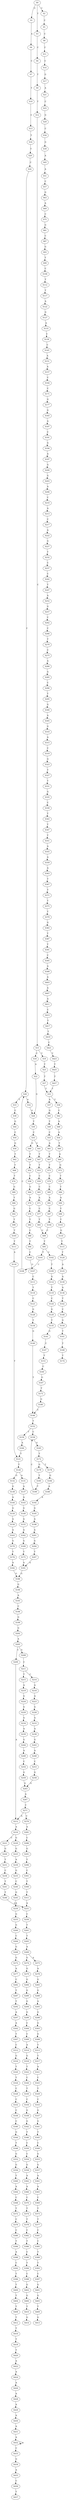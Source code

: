strict digraph  {
	S0 -> S1 [ label = G ];
	S0 -> S2 [ label = C ];
	S0 -> S3 [ label = T ];
	S1 -> S4 [ label = A ];
	S2 -> S5 [ label = C ];
	S3 -> S6 [ label = C ];
	S4 -> S7 [ label = C ];
	S5 -> S8 [ label = C ];
	S6 -> S9 [ label = T ];
	S7 -> S10 [ label = T ];
	S8 -> S11 [ label = C ];
	S9 -> S12 [ label = T ];
	S10 -> S13 [ label = C ];
	S11 -> S14 [ label = C ];
	S12 -> S15 [ label = C ];
	S13 -> S16 [ label = T ];
	S14 -> S17 [ label = G ];
	S15 -> S18 [ label = C ];
	S15 -> S19 [ label = T ];
	S16 -> S20 [ label = T ];
	S17 -> S21 [ label = A ];
	S18 -> S22 [ label = A ];
	S19 -> S23 [ label = T ];
	S20 -> S24 [ label = C ];
	S21 -> S25 [ label = C ];
	S22 -> S26 [ label = G ];
	S23 -> S27 [ label = T ];
	S24 -> S28 [ label = C ];
	S25 -> S29 [ label = G ];
	S26 -> S30 [ label = T ];
	S27 -> S31 [ label = T ];
	S28 -> S32 [ label = A ];
	S28 -> S33 [ label = T ];
	S29 -> S34 [ label = C ];
	S30 -> S35 [ label = C ];
	S31 -> S36 [ label = T ];
	S31 -> S37 [ label = A ];
	S32 -> S26 [ label = G ];
	S33 -> S38 [ label = C ];
	S34 -> S39 [ label = G ];
	S35 -> S40 [ label = G ];
	S35 -> S41 [ label = C ];
	S36 -> S42 [ label = C ];
	S37 -> S43 [ label = G ];
	S38 -> S44 [ label = G ];
	S39 -> S45 [ label = A ];
	S40 -> S46 [ label = T ];
	S41 -> S47 [ label = T ];
	S42 -> S48 [ label = A ];
	S43 -> S49 [ label = T ];
	S44 -> S50 [ label = C ];
	S45 -> S51 [ label = A ];
	S46 -> S52 [ label = T ];
	S47 -> S53 [ label = T ];
	S48 -> S54 [ label = A ];
	S49 -> S55 [ label = C ];
	S50 -> S56 [ label = G ];
	S51 -> S57 [ label = C ];
	S52 -> S58 [ label = C ];
	S53 -> S59 [ label = C ];
	S54 -> S60 [ label = T ];
	S55 -> S61 [ label = A ];
	S56 -> S62 [ label = T ];
	S57 -> S63 [ label = G ];
	S58 -> S64 [ label = G ];
	S59 -> S65 [ label = C ];
	S60 -> S66 [ label = A ];
	S61 -> S67 [ label = T ];
	S62 -> S68 [ label = T ];
	S63 -> S69 [ label = A ];
	S64 -> S70 [ label = A ];
	S65 -> S71 [ label = A ];
	S66 -> S72 [ label = G ];
	S67 -> S73 [ label = T ];
	S68 -> S74 [ label = T ];
	S69 -> S75 [ label = C ];
	S70 -> S76 [ label = C ];
	S71 -> S77 [ label = C ];
	S72 -> S78 [ label = T ];
	S73 -> S79 [ label = C ];
	S74 -> S80 [ label = G ];
	S75 -> S81 [ label = G ];
	S76 -> S82 [ label = T ];
	S77 -> S83 [ label = T ];
	S78 -> S84 [ label = T ];
	S79 -> S85 [ label = C ];
	S80 -> S86 [ label = T ];
	S81 -> S87 [ label = C ];
	S82 -> S88 [ label = C ];
	S83 -> S89 [ label = C ];
	S84 -> S90 [ label = A ];
	S85 -> S91 [ label = A ];
	S86 -> S92 [ label = G ];
	S87 -> S93 [ label = G ];
	S88 -> S94 [ label = T ];
	S89 -> S95 [ label = T ];
	S90 -> S96 [ label = T ];
	S91 -> S97 [ label = C ];
	S92 -> S98 [ label = T ];
	S93 -> S99 [ label = T ];
	S94 -> S100 [ label = C ];
	S95 -> S101 [ label = T ];
	S95 -> S102 [ label = C ];
	S96 -> S103 [ label = T ];
	S97 -> S104 [ label = T ];
	S98 -> S105 [ label = T ];
	S99 -> S106 [ label = C ];
	S100 -> S107 [ label = G ];
	S101 -> S108 [ label = C ];
	S102 -> S109 [ label = T ];
	S103 -> S110 [ label = G ];
	S104 -> S89 [ label = C ];
	S105 -> S111 [ label = T ];
	S106 -> S112 [ label = T ];
	S107 -> S113 [ label = C ];
	S108 -> S28 [ label = C ];
	S109 -> S114 [ label = G ];
	S110 -> S115 [ label = T ];
	S111 -> S116 [ label = A ];
	S112 -> S117 [ label = T ];
	S113 -> S118 [ label = T ];
	S114 -> S119 [ label = T ];
	S115 -> S120 [ label = T ];
	S116 -> S121 [ label = T ];
	S117 -> S122 [ label = A ];
	S118 -> S123 [ label = C ];
	S119 -> S124 [ label = C ];
	S120 -> S125 [ label = A ];
	S121 -> S126 [ label = T ];
	S122 -> S127 [ label = G ];
	S123 -> S128 [ label = G ];
	S124 -> S129 [ label = G ];
	S125 -> S130 [ label = A ];
	S126 -> S131 [ label = A ];
	S126 -> S132 [ label = G ];
	S127 -> S133 [ label = A ];
	S128 -> S134 [ label = T ];
	S129 -> S135 [ label = T ];
	S130 -> S136 [ label = A ];
	S131 -> S137 [ label = A ];
	S132 -> S138 [ label = G ];
	S133 -> S139 [ label = C ];
	S134 -> S140 [ label = G ];
	S135 -> S141 [ label = G ];
	S136 -> S142 [ label = T ];
	S137 -> S143 [ label = A ];
	S138 -> S144 [ label = A ];
	S139 -> S145 [ label = C ];
	S140 -> S146 [ label = T ];
	S141 -> S147 [ label = C ];
	S142 -> S148 [ label = C ];
	S143 -> S149 [ label = G ];
	S144 -> S150 [ label = G ];
	S145 -> S151 [ label = A ];
	S146 -> S152 [ label = T ];
	S147 -> S153 [ label = T ];
	S148 -> S154 [ label = G ];
	S149 -> S155 [ label = A ];
	S150 -> S156 [ label = A ];
	S151 -> S157 [ label = A ];
	S152 -> S158 [ label = C ];
	S152 -> S159 [ label = T ];
	S153 -> S160 [ label = C ];
	S154 -> S161 [ label = T ];
	S155 -> S162 [ label = A ];
	S156 -> S163 [ label = A ];
	S157 -> S164 [ label = C ];
	S158 -> S165 [ label = G ];
	S159 -> S166 [ label = A ];
	S160 -> S167 [ label = G ];
	S161 -> S168 [ label = T ];
	S162 -> S169 [ label = G ];
	S163 -> S170 [ label = G ];
	S164 -> S171 [ label = C ];
	S165 -> S172 [ label = T ];
	S166 -> S121 [ label = T ];
	S167 -> S173 [ label = T ];
	S168 -> S174 [ label = T ];
	S169 -> S175 [ label = T ];
	S170 -> S176 [ label = T ];
	S171 -> S177 [ label = G ];
	S172 -> S178 [ label = T ];
	S172 -> S179 [ label = G ];
	S173 -> S180 [ label = G ];
	S175 -> S181 [ label = A ];
	S176 -> S182 [ label = A ];
	S177 -> S183 [ label = G ];
	S178 -> S184 [ label = G ];
	S179 -> S185 [ label = T ];
	S180 -> S146 [ label = T ];
	S181 -> S186 [ label = G ];
	S182 -> S186 [ label = G ];
	S183 -> S187 [ label = A ];
	S184 -> S188 [ label = A ];
	S185 -> S189 [ label = T ];
	S186 -> S190 [ label = G ];
	S187 -> S191 [ label = C ];
	S188 -> S192 [ label = A ];
	S189 -> S158 [ label = C ];
	S190 -> S193 [ label = A ];
	S191 -> S194 [ label = G ];
	S192 -> S195 [ label = G ];
	S193 -> S196 [ label = C ];
	S194 -> S197 [ label = A ];
	S195 -> S198 [ label = A ];
	S196 -> S199 [ label = G ];
	S197 -> S200 [ label = G ];
	S198 -> S201 [ label = A ];
	S199 -> S202 [ label = G ];
	S200 -> S203 [ label = G ];
	S201 -> S204 [ label = G ];
	S202 -> S205 [ label = A ];
	S203 -> S206 [ label = A ];
	S204 -> S207 [ label = T ];
	S205 -> S208 [ label = A ];
	S205 -> S209 [ label = C ];
	S206 -> S210 [ label = C ];
	S207 -> S181 [ label = A ];
	S208 -> S211 [ label = C ];
	S209 -> S212 [ label = A ];
	S210 -> S213 [ label = A ];
	S211 -> S214 [ label = C ];
	S211 -> S215 [ label = T ];
	S212 -> S216 [ label = A ];
	S213 -> S217 [ label = C ];
	S214 -> S218 [ label = A ];
	S215 -> S219 [ label = A ];
	S216 -> S220 [ label = G ];
	S216 -> S221 [ label = C ];
	S217 -> S222 [ label = A ];
	S218 -> S223 [ label = A ];
	S219 -> S224 [ label = G ];
	S220 -> S225 [ label = G ];
	S221 -> S226 [ label = G ];
	S222 -> S227 [ label = G ];
	S223 -> S228 [ label = G ];
	S224 -> S229 [ label = G ];
	S225 -> S230 [ label = A ];
	S226 -> S231 [ label = T ];
	S227 -> S232 [ label = T ];
	S228 -> S233 [ label = G ];
	S229 -> S234 [ label = G ];
	S230 -> S235 [ label = G ];
	S231 -> S236 [ label = C ];
	S232 -> S237 [ label = C ];
	S233 -> S238 [ label = A ];
	S234 -> S239 [ label = A ];
	S235 -> S240 [ label = C ];
	S236 -> S241 [ label = T ];
	S237 -> S242 [ label = C ];
	S238 -> S243 [ label = G ];
	S239 -> S244 [ label = G ];
	S240 -> S245 [ label = G ];
	S241 -> S246 [ label = T ];
	S242 -> S247 [ label = T ];
	S243 -> S248 [ label = A ];
	S244 -> S249 [ label = A ];
	S245 -> S250 [ label = A ];
	S246 -> S251 [ label = A ];
	S247 -> S252 [ label = A ];
	S248 -> S253 [ label = C ];
	S249 -> S254 [ label = C ];
	S250 -> S255 [ label = G ];
	S251 -> S256 [ label = C ];
	S252 -> S257 [ label = G ];
	S253 -> S258 [ label = G ];
	S254 -> S259 [ label = G ];
	S255 -> S260 [ label = G ];
	S256 -> S261 [ label = T ];
	S257 -> S262 [ label = C ];
	S258 -> S263 [ label = G ];
	S259 -> S263 [ label = G ];
	S260 -> S264 [ label = C ];
	S261 -> S265 [ label = T ];
	S262 -> S266 [ label = C ];
	S263 -> S267 [ label = A ];
	S264 -> S268 [ label = G ];
	S265 -> S269 [ label = A ];
	S266 -> S270 [ label = T ];
	S267 -> S271 [ label = C ];
	S268 -> S272 [ label = G ];
	S269 -> S273 [ label = A ];
	S269 -> S274 [ label = G ];
	S270 -> S275 [ label = C ];
	S271 -> S276 [ label = C ];
	S271 -> S212 [ label = A ];
	S272 -> S277 [ label = A ];
	S273 -> S278 [ label = A ];
	S274 -> S279 [ label = G ];
	S275 -> S280 [ label = A ];
	S276 -> S281 [ label = A ];
	S277 -> S282 [ label = C ];
	S278 -> S283 [ label = G ];
	S279 -> S284 [ label = G ];
	S280 -> S285 [ label = G ];
	S281 -> S286 [ label = C ];
	S282 -> S287 [ label = T ];
	S283 -> S288 [ label = G ];
	S284 -> S289 [ label = G ];
	S285 -> S290 [ label = C ];
	S286 -> S291 [ label = G ];
	S287 -> S292 [ label = T ];
	S288 -> S293 [ label = A ];
	S289 -> S294 [ label = G ];
	S290 -> S295 [ label = T ];
	S291 -> S296 [ label = T ];
	S292 -> S297 [ label = A ];
	S293 -> S298 [ label = G ];
	S294 -> S299 [ label = G ];
	S295 -> S300 [ label = G ];
	S296 -> S301 [ label = C ];
	S297 -> S302 [ label = A ];
	S298 -> S303 [ label = G ];
	S299 -> S304 [ label = C ];
	S300 -> S305 [ label = A ];
	S301 -> S306 [ label = T ];
	S302 -> S307 [ label = T ];
	S303 -> S308 [ label = G ];
	S304 -> S309 [ label = C ];
	S305 -> S310 [ label = G ];
	S306 -> S311 [ label = T ];
	S307 -> S312 [ label = C ];
	S308 -> S313 [ label = T ];
	S309 -> S314 [ label = A ];
	S310 -> S315 [ label = A ];
	S311 -> S251 [ label = A ];
	S312 -> S316 [ label = G ];
	S313 -> S317 [ label = T ];
	S314 -> S318 [ label = G ];
	S315 -> S319 [ label = C ];
	S316 -> S320 [ label = T ];
	S317 -> S321 [ label = A ];
	S318 -> S322 [ label = T ];
	S319 -> S323 [ label = G ];
	S320 -> S324 [ label = T ];
	S321 -> S325 [ label = C ];
	S322 -> S326 [ label = C ];
	S323 -> S327 [ label = T ];
	S324 -> S328 [ label = C ];
	S325 -> S329 [ label = T ];
	S326 -> S330 [ label = T ];
	S327 -> S331 [ label = T ];
	S328 -> S332 [ label = C ];
	S329 -> S333 [ label = C ];
	S330 -> S334 [ label = C ];
	S331 -> S335 [ label = G ];
	S332 -> S336 [ label = C ];
	S333 -> S337 [ label = G ];
	S334 -> S338 [ label = G ];
	S335 -> S339 [ label = C ];
	S336 -> S340 [ label = C ];
	S337 -> S341 [ label = G ];
	S338 -> S342 [ label = G ];
	S339 -> S343 [ label = T ];
	S340 -> S344 [ label = G ];
	S341 -> S345 [ label = T ];
	S342 -> S346 [ label = T ];
	S343 -> S347 [ label = T ];
	S344 -> S348 [ label = T ];
	S345 -> S349 [ label = C ];
	S346 -> S350 [ label = C ];
	S347 -> S351 [ label = T ];
	S348 -> S352 [ label = G ];
	S349 -> S353 [ label = G ];
	S350 -> S354 [ label = C ];
	S351 -> S355 [ label = A ];
	S352 -> S356 [ label = G ];
	S353 -> S357 [ label = G ];
	S354 -> S358 [ label = G ];
	S355 -> S359 [ label = A ];
	S356 -> S360 [ label = T ];
	S357 -> S361 [ label = A ];
	S358 -> S362 [ label = A ];
	S359 -> S363 [ label = A ];
	S360 -> S364 [ label = A ];
	S361 -> S365 [ label = A ];
	S362 -> S366 [ label = A ];
	S363 -> S367 [ label = T ];
	S364 -> S368 [ label = C ];
	S365 -> S369 [ label = C ];
	S366 -> S370 [ label = C ];
	S367 -> S371 [ label = T ];
	S368 -> S372 [ label = T ];
	S369 -> S373 [ label = T ];
	S370 -> S374 [ label = T ];
	S371 -> S375 [ label = T ];
	S372 -> S376 [ label = C ];
	S373 -> S377 [ label = T ];
	S374 -> S378 [ label = T ];
	S375 -> S379 [ label = T ];
	S376 -> S380 [ label = C ];
	S377 -> S381 [ label = C ];
	S378 -> S382 [ label = C ];
	S379 -> S383 [ label = G ];
	S380 -> S384 [ label = T ];
	S381 -> S385 [ label = C ];
	S382 -> S386 [ label = T ];
	S383 -> S387 [ label = T ];
	S384 -> S388 [ label = A ];
	S385 -> S389 [ label = T ];
	S386 -> S390 [ label = C ];
	S387 -> S391 [ label = T ];
	S388 -> S392 [ label = C ];
	S389 -> S393 [ label = T ];
	S390 -> S394 [ label = T ];
	S391 -> S395 [ label = C ];
	S392 -> S396 [ label = T ];
	S393 -> S397 [ label = C ];
	S394 -> S398 [ label = C ];
	S395 -> S399 [ label = A ];
	S396 -> S400 [ label = T ];
	S397 -> S401 [ label = G ];
	S398 -> S402 [ label = G ];
	S399 -> S403 [ label = A ];
	S400 -> S404 [ label = T ];
	S401 -> S405 [ label = G ];
	S402 -> S406 [ label = G ];
	S403 -> S407 [ label = A ];
	S404 -> S408 [ label = T ];
	S405 -> S409 [ label = T ];
	S406 -> S410 [ label = T ];
	S407 -> S411 [ label = A ];
	S408 -> S412 [ label = T ];
	S409 -> S413 [ label = G ];
	S410 -> S414 [ label = G ];
	S411 -> S415 [ label = C ];
	S412 -> S416 [ label = T ];
	S415 -> S417 [ label = T ];
	S416 -> S418 [ label = T ];
	S417 -> S419 [ label = T ];
	S418 -> S420 [ label = T ];
	S419 -> S421 [ label = C ];
	S420 -> S422 [ label = A ];
	S421 -> S423 [ label = T ];
	S422 -> S424 [ label = A ];
	S423 -> S425 [ label = T ];
	S424 -> S426 [ label = A ];
	S425 -> S427 [ label = T ];
	S426 -> S428 [ label = A ];
	S427 -> S31 [ label = T ];
	S428 -> S429 [ label = A ];
	S429 -> S430 [ label = A ];
	S430 -> S431 [ label = A ];
	S431 -> S432 [ label = A ];
	S432 -> S433 [ label = C ];
	S432 -> S432 [ label = A ];
	S433 -> S434 [ label = G ];
	S434 -> S435 [ label = A ];
	S435 -> S436 [ label = C ];
	S436 -> S437 [ label = T ];
}
